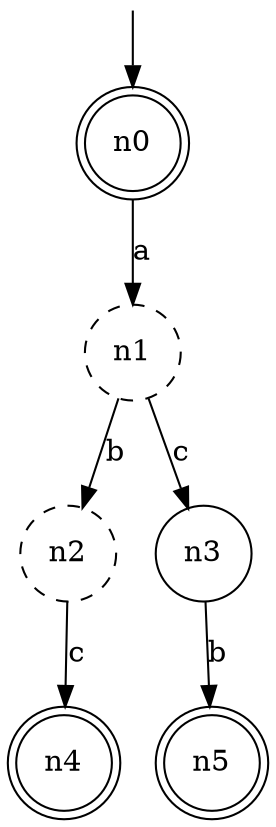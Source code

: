 digraph g {

	s0 [shape="doublecircle" label="n0"];
	s1 [shape="circle" style="dashed" label="n1"];
	s2 [shape="circle" style="dashed" label="n2"];
	s3 [shape="circle" label="n3"];
	s4 [shape="doublecircle" label="n4"];
	s5 [shape="doublecircle" label="n5"];
	s0 -> s1 [label="a"];
	s1 -> s2 [label="b"];
	s1 -> s3 [label="c"];
	s2 -> s4 [label="c"];
	s3 -> s5 [label="b"];

__start0 [label="" shape="none" width="0" height="0"];
__start0 -> s0;

}
